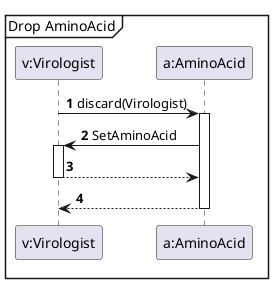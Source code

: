 @startuml
'https://plantuml.com/sequence-diagram

autonumber
Mainframe Drop AminoAcid


"v:Virologist"->"a:AminoAcid"++:discard(Virologist)


"a:AminoAcid"->"v:Virologist":SetAminoAcid
activate "v:Virologist"
"v:Virologist"-->"a:AminoAcid"
deactivate "v:Virologist"
"a:AminoAcid"-->"v:Virologist"--

@enduml